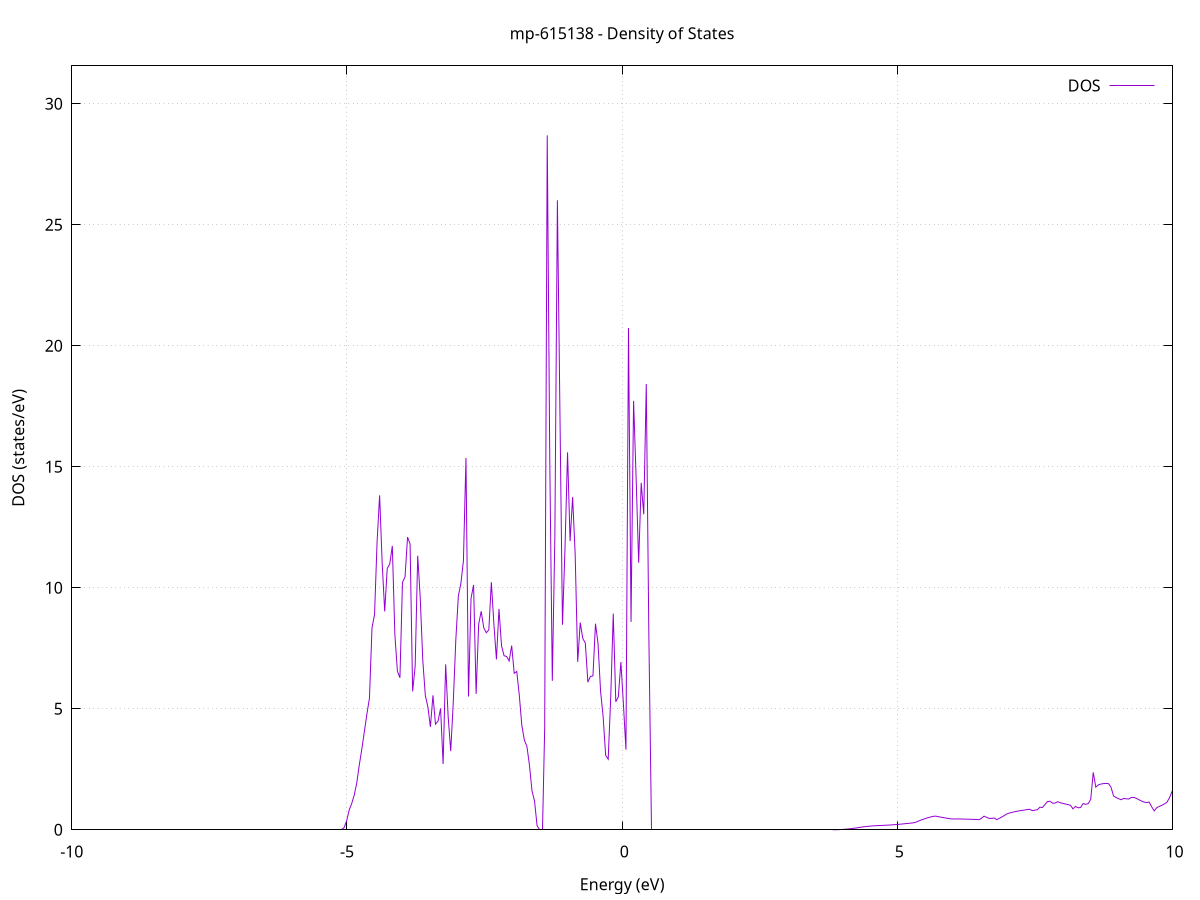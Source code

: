 set title 'mp-615138 - Density of States'
set xlabel 'Energy (eV)'
set ylabel 'DOS (states/eV)'
set grid
set xrange [-10:10]
set yrange [0:31.562]
set xzeroaxis lt -1
set terminal png size 800,600
set output 'mp-615138_dos_gnuplot.png'
plot '-' using 1:2 with lines title 'DOS'
-51.797800 0.000000
-51.751700 0.000000
-51.705500 0.000000
-51.659400 0.000000
-51.613200 0.000000
-51.567100 0.000000
-51.520900 0.000000
-51.474800 0.000000
-51.428600 0.000000
-51.382500 0.000000
-51.336300 0.000000
-51.290200 0.000000
-51.244100 0.000000
-51.197900 0.000000
-51.151800 0.000000
-51.105600 0.000000
-51.059500 0.000000
-51.013300 0.000000
-50.967200 0.000000
-50.921000 0.000000
-50.874900 0.000000
-50.828700 0.000000
-50.782600 0.000000
-50.736500 0.000000
-50.690300 0.000000
-50.644200 0.000000
-50.598000 0.000000
-50.551900 0.000000
-50.505700 0.000000
-50.459600 0.000000
-50.413400 0.000000
-50.367300 0.000000
-50.321200 0.000000
-50.275000 0.000000
-50.228900 0.000000
-50.182700 0.000000
-50.136600 0.000000
-50.090400 0.000000
-50.044300 0.000000
-49.998100 0.000000
-49.952000 0.000000
-49.905800 0.000000
-49.859700 0.000000
-49.813600 0.000000
-49.767400 0.000000
-49.721300 0.000000
-49.675100 0.000000
-49.629000 0.000000
-49.582800 0.000000
-49.536700 0.000000
-49.490500 0.000000
-49.444400 0.000000
-49.398200 0.000000
-49.352100 0.000000
-49.306000 0.000000
-49.259800 0.000000
-49.213700 0.000000
-49.167500 0.000000
-49.121400 0.000000
-49.075200 0.000000
-49.029100 0.000000
-48.982900 0.000000
-48.936800 0.000000
-48.890700 0.000000
-48.844500 0.000000
-48.798400 0.000000
-48.752200 0.000000
-48.706100 0.000000
-48.659900 0.000000
-48.613800 0.000000
-48.567600 0.000000
-48.521500 0.000000
-48.475300 0.000000
-48.429200 0.000000
-48.383100 0.000000
-48.336900 0.000000
-48.290800 0.000000
-48.244600 0.000000
-48.198500 0.000000
-48.152300 0.000000
-48.106200 0.000000
-48.060000 0.000000
-48.013900 0.000000
-47.967800 0.000000
-47.921600 0.000000
-47.875500 0.000000
-47.829300 0.000000
-47.783200 0.000000
-47.737000 0.000000
-47.690900 0.000000
-47.644700 0.000000
-47.598600 0.000000
-47.552400 0.000000
-47.506300 0.000000
-47.460200 0.000000
-47.414000 0.000000
-47.367900 0.000000
-47.321700 0.000000
-47.275600 0.000000
-47.229400 0.000000
-47.183300 0.000000
-47.137100 0.000000
-47.091000 0.000000
-47.044800 0.000000
-46.998700 0.000000
-46.952600 0.000000
-46.906400 0.000000
-46.860300 0.000000
-46.814100 0.000000
-46.768000 0.000000
-46.721800 0.000000
-46.675700 0.000000
-46.629500 0.000000
-46.583400 0.000000
-46.537300 0.000000
-46.491100 0.000000
-46.445000 0.000000
-46.398800 0.000000
-46.352700 0.000000
-46.306500 0.000000
-46.260400 0.000000
-46.214200 0.000000
-46.168100 0.000000
-46.121900 0.000000
-46.075800 0.000000
-46.029700 0.000000
-45.983500 0.000000
-45.937400 0.000000
-45.891200 0.000000
-45.845100 0.000000
-45.798900 0.000000
-45.752800 0.000000
-45.706600 0.000000
-45.660500 0.000000
-45.614300 0.000000
-45.568200 0.000000
-45.522100 0.000000
-45.475900 0.000000
-45.429800 0.000000
-45.383600 0.000000
-45.337500 0.000000
-45.291300 0.000000
-45.245200 0.000000
-45.199000 0.000000
-45.152900 0.000000
-45.106800 0.000000
-45.060600 0.000000
-45.014500 0.000000
-44.968300 0.000000
-44.922200 0.000000
-44.876000 0.000000
-44.829900 0.000000
-44.783700 0.000000
-44.737600 0.000000
-44.691400 0.000000
-44.645300 0.000000
-44.599200 0.000000
-44.553000 0.000000
-44.506900 0.000000
-44.460700 0.000000
-44.414600 0.000000
-44.368400 0.000000
-44.322300 0.000000
-44.276100 0.000000
-44.230000 0.000000
-44.183800 0.000000
-44.137700 0.000000
-44.091600 0.000000
-44.045400 0.000000
-43.999300 0.000000
-43.953100 0.000000
-43.907000 0.000000
-43.860800 0.000000
-43.814700 0.000000
-43.768500 0.000000
-43.722400 0.000000
-43.676300 0.000000
-43.630100 0.000000
-43.584000 0.000000
-43.537800 0.000000
-43.491700 0.000000
-43.445500 0.000000
-43.399400 0.000000
-43.353200 0.000000
-43.307100 0.000000
-43.260900 0.000000
-43.214800 0.000000
-43.168700 0.000000
-43.122500 0.000000
-43.076400 0.000000
-43.030200 0.000000
-42.984100 0.000000
-42.937900 0.000000
-42.891800 0.000000
-42.845600 0.000000
-42.799500 0.000000
-42.753400 0.000000
-42.707200 0.000000
-42.661100 0.000000
-42.614900 0.000000
-42.568800 0.000000
-42.522600 0.000000
-42.476500 0.000000
-42.430300 0.000000
-42.384200 0.000000
-42.338000 0.000000
-42.291900 0.000000
-42.245800 0.000000
-42.199600 0.000000
-42.153500 0.000000
-42.107300 0.000000
-42.061200 0.000000
-42.015000 0.000000
-41.968900 0.000000
-41.922700 0.000000
-41.876600 0.000000
-41.830400 0.000000
-41.784300 0.000000
-41.738200 0.000000
-41.692000 0.000000
-41.645900 0.000000
-41.599700 0.000000
-41.553600 0.000000
-41.507400 0.000000
-41.461300 0.000000
-41.415100 0.000000
-41.369000 0.000000
-41.322900 0.000000
-41.276700 0.000000
-41.230600 0.000000
-41.184400 0.000000
-41.138300 0.000000
-41.092100 0.000000
-41.046000 0.000000
-40.999800 0.000000
-40.953700 0.000000
-40.907500 0.000000
-40.861400 0.000000
-40.815300 0.000000
-40.769100 0.000000
-40.723000 0.000000
-40.676800 0.000000
-40.630700 0.000000
-40.584500 0.000000
-40.538400 0.000000
-40.492200 0.000000
-40.446100 0.000000
-40.399900 0.000000
-40.353800 0.000000
-40.307700 0.000000
-40.261500 0.000000
-40.215400 0.000000
-40.169200 0.000000
-40.123100 0.000000
-40.076900 0.000000
-40.030800 0.000000
-39.984600 0.000000
-39.938500 0.000000
-39.892400 0.000000
-39.846200 0.000000
-39.800100 0.000000
-39.753900 0.000000
-39.707800 0.000000
-39.661600 0.000000
-39.615500 0.000000
-39.569300 0.000000
-39.523200 0.000000
-39.477000 0.000000
-39.430900 0.000000
-39.384800 0.000000
-39.338600 0.000000
-39.292500 0.000000
-39.246300 0.000000
-39.200200 0.000000
-39.154000 0.000000
-39.107900 0.000000
-39.061700 0.000000
-39.015600 0.000000
-38.969400 0.000000
-38.923300 0.000000
-38.877200 0.000000
-38.831000 0.000000
-38.784900 0.000000
-38.738700 0.000000
-38.692600 0.000000
-38.646400 0.000000
-38.600300 0.000000
-38.554100 0.000000
-38.508000 0.000000
-38.461900 0.000000
-38.415700 0.000000
-38.369600 0.000000
-38.323400 0.000000
-38.277300 0.000000
-38.231100 0.000000
-38.185000 0.000000
-38.138800 0.000000
-38.092700 0.000000
-38.046500 0.000000
-38.000400 0.000000
-37.954300 0.000000
-37.908100 0.000000
-37.862000 0.000000
-37.815800 0.000000
-37.769700 0.000000
-37.723500 0.000000
-37.677400 0.000000
-37.631200 0.000000
-37.585100 0.000000
-37.539000 0.000000
-37.492800 0.000000
-37.446700 0.000000
-37.400500 0.000000
-37.354400 0.000000
-37.308200 0.000000
-37.262100 0.000000
-37.215900 0.000000
-37.169800 0.000000
-37.123600 0.000000
-37.077500 0.000000
-37.031400 0.000000
-36.985200 0.000000
-36.939100 0.000000
-36.892900 0.000000
-36.846800 0.000000
-36.800600 0.000000
-36.754500 0.000000
-36.708300 0.000000
-36.662200 0.000000
-36.616000 0.000000
-36.569900 0.000000
-36.523800 0.000000
-36.477600 0.000000
-36.431500 0.000000
-36.385300 0.000000
-36.339200 0.000000
-36.293000 0.000000
-36.246900 0.000000
-36.200700 0.000000
-36.154600 0.000000
-36.108500 0.000000
-36.062300 0.000000
-36.016200 0.000000
-35.970000 0.000000
-35.923900 0.000000
-35.877700 0.000000
-35.831600 0.000000
-35.785400 0.000000
-35.739300 0.000000
-35.693100 0.000000
-35.647000 0.000000
-35.600900 0.000000
-35.554700 0.000000
-35.508600 0.000000
-35.462400 0.000000
-35.416300 0.000000
-35.370100 0.000000
-35.324000 0.000000
-35.277800 0.000000
-35.231700 0.000000
-35.185500 0.000000
-35.139400 0.000000
-35.093300 0.000000
-35.047100 0.000000
-35.001000 0.000000
-34.954800 0.000000
-34.908700 0.000000
-34.862500 0.000000
-34.816400 0.000000
-34.770200 0.000000
-34.724100 0.000000
-34.678000 0.000000
-34.631800 0.000000
-34.585700 0.000000
-34.539500 0.000000
-34.493400 0.000000
-34.447200 0.000000
-34.401100 0.000000
-34.354900 0.000000
-34.308800 0.000000
-34.262600 0.000000
-34.216500 0.000000
-34.170400 0.000000
-34.124200 0.000000
-34.078100 0.000000
-34.031900 0.000000
-33.985800 0.000000
-33.939600 0.000000
-33.893500 0.000000
-33.847300 0.000000
-33.801200 0.000000
-33.755000 0.000000
-33.708900 0.000000
-33.662800 0.000000
-33.616600 0.000000
-33.570500 0.000000
-33.524300 0.000000
-33.478200 0.000000
-33.432000 0.000000
-33.385900 0.000000
-33.339700 0.000000
-33.293600 0.000000
-33.247500 0.000000
-33.201300 0.000000
-33.155200 0.000000
-33.109000 0.000000
-33.062900 0.000000
-33.016700 0.000000
-32.970600 0.000000
-32.924400 0.000000
-32.878300 0.000000
-32.832100 0.000000
-32.786000 0.000000
-32.739900 0.000000
-32.693700 0.000000
-32.647600 0.000000
-32.601400 0.000000
-32.555300 0.000000
-32.509100 0.000000
-32.463000 0.000000
-32.416800 0.000000
-32.370700 0.000000
-32.324600 0.000000
-32.278400 0.000000
-32.232300 0.000000
-32.186100 0.000000
-32.140000 0.000000
-32.093800 0.000000
-32.047700 0.000000
-32.001500 0.000000
-31.955400 0.000000
-31.909200 0.000000
-31.863100 0.000000
-31.817000 0.000000
-31.770800 0.000000
-31.724700 0.000000
-31.678500 0.000000
-31.632400 0.000000
-31.586200 0.000000
-31.540100 0.000000
-31.493900 0.000000
-31.447800 0.000000
-31.401600 0.000000
-31.355500 0.000000
-31.309400 0.000000
-31.263200 0.000000
-31.217100 0.000000
-31.170900 0.000000
-31.124800 0.000000
-31.078600 0.000000
-31.032500 0.000000
-30.986300 0.000000
-30.940200 0.000000
-30.894100 0.000000
-30.847900 0.000000
-30.801800 0.000000
-30.755600 0.000000
-30.709500 0.000000
-30.663300 0.000000
-30.617200 0.000000
-30.571000 0.000000
-30.524900 0.000000
-30.478700 0.000000
-30.432600 0.000000
-30.386500 0.000000
-30.340300 0.000000
-30.294200 0.000000
-30.248000 0.000000
-30.201900 0.000000
-30.155700 0.000000
-30.109600 0.000000
-30.063400 0.000000
-30.017300 0.000000
-29.971100 0.000000
-29.925000 0.000000
-29.878900 0.000000
-29.832700 0.000000
-29.786600 0.000000
-29.740400 0.000000
-29.694300 0.000000
-29.648100 0.000000
-29.602000 0.000000
-29.555800 0.000000
-29.509700 0.000000
-29.463600 0.000000
-29.417400 0.000000
-29.371300 0.000000
-29.325100 0.000000
-29.279000 0.000000
-29.232800 0.000000
-29.186700 0.000000
-29.140500 0.000000
-29.094400 0.000000
-29.048200 0.000000
-29.002100 0.000000
-28.956000 0.000000
-28.909800 0.000000
-28.863700 0.000000
-28.817500 0.000000
-28.771400 0.000000
-28.725200 0.000000
-28.679100 0.000000
-28.632900 0.000000
-28.586800 0.000000
-28.540700 0.000000
-28.494500 0.000000
-28.448400 0.000000
-28.402200 0.000000
-28.356100 0.000000
-28.309900 0.000000
-28.263800 0.000000
-28.217600 0.000000
-28.171500 0.000000
-28.125300 0.000000
-28.079200 0.000000
-28.033100 0.000000
-27.986900 0.000000
-27.940800 0.000000
-27.894600 0.000000
-27.848500 0.000000
-27.802300 0.000000
-27.756200 0.000000
-27.710000 0.000000
-27.663900 0.000000
-27.617700 0.000000
-27.571600 0.000000
-27.525500 0.000000
-27.479300 0.000000
-27.433200 0.000000
-27.387000 0.000000
-27.340900 0.000000
-27.294700 0.000000
-27.248600 0.000000
-27.202400 0.000000
-27.156300 0.000000
-27.110200 0.000000
-27.064000 0.000000
-27.017900 0.000000
-26.971700 0.000000
-26.925600 0.000000
-26.879400 0.000000
-26.833300 0.000000
-26.787100 0.000000
-26.741000 0.000000
-26.694800 0.000000
-26.648700 0.000000
-26.602600 0.000000
-26.556400 0.000000
-26.510300 0.000000
-26.464100 0.000000
-26.418000 0.000000
-26.371800 0.000000
-26.325700 0.000000
-26.279500 0.000000
-26.233400 0.000000
-26.187200 0.000000
-26.141100 0.000000
-26.095000 0.000000
-26.048800 0.000000
-26.002700 0.000000
-25.956500 0.000000
-25.910400 0.000000
-25.864200 0.000000
-25.818100 0.000000
-25.771900 0.000000
-25.725800 0.000000
-25.679700 0.000000
-25.633500 0.000000
-25.587400 0.000000
-25.541200 0.000000
-25.495100 0.000000
-25.448900 0.000000
-25.402800 0.000000
-25.356600 0.000000
-25.310500 0.000000
-25.264300 0.000000
-25.218200 0.000000
-25.172100 0.000000
-25.125900 0.000000
-25.079800 0.000000
-25.033600 0.000000
-24.987500 0.000000
-24.941300 0.000000
-24.895200 0.000000
-24.849000 0.000000
-24.802900 0.000000
-24.756700 0.000000
-24.710600 0.000000
-24.664500 0.000000
-24.618300 0.000000
-24.572200 0.000000
-24.526000 0.000000
-24.479900 0.000000
-24.433700 0.000000
-24.387600 0.000000
-24.341400 0.000000
-24.295300 0.000000
-24.249200 0.000000
-24.203000 0.000000
-24.156900 0.000000
-24.110700 0.000000
-24.064600 0.000000
-24.018400 0.000000
-23.972300 0.000000
-23.926100 0.000000
-23.880000 0.000000
-23.833800 0.000000
-23.787700 0.000000
-23.741600 0.000000
-23.695400 0.000000
-23.649300 0.000000
-23.603100 0.000000
-23.557000 0.000000
-23.510800 0.000000
-23.464700 0.000000
-23.418500 0.000000
-23.372400 0.000000
-23.326300 0.000000
-23.280100 0.000000
-23.234000 0.000000
-23.187800 0.000000
-23.141700 0.000000
-23.095500 0.000000
-23.049400 0.000000
-23.003200 0.000000
-22.957100 0.000000
-22.910900 0.000000
-22.864800 0.000000
-22.818700 0.000000
-22.772500 0.000000
-22.726400 0.000000
-22.680200 0.000000
-22.634100 0.000000
-22.587900 0.000000
-22.541800 0.000000
-22.495600 0.000000
-22.449500 0.000000
-22.403300 0.000000
-22.357200 0.000000
-22.311100 0.000000
-22.264900 0.000000
-22.218800 0.000000
-22.172600 0.000000
-22.126500 0.000000
-22.080300 0.000000
-22.034200 0.000000
-21.988000 0.000000
-21.941900 0.000000
-21.895800 0.000000
-21.849600 0.000000
-21.803500 0.000000
-21.757300 0.000000
-21.711200 0.000000
-21.665000 0.000000
-21.618900 0.005700
-21.572700 0.868200
-21.526600 1.584400
-21.480400 2.115600
-21.434300 4.001800
-21.388200 3.931000
-21.342000 3.529300
-21.295900 3.647900
-21.249700 5.999300
-21.203600 7.331900
-21.157400 10.709500
-21.111300 12.158900
-21.065100 14.195600
-21.019000 11.023700
-20.972800 0.000000
-20.926700 15.356800
-20.880600 16.842100
-20.834400 13.473000
-20.788300 9.654800
-20.742100 7.506300
-20.696000 4.467800
-20.649800 5.611100
-20.603700 3.217400
-20.557500 2.147100
-20.511400 0.454100
-20.465300 0.000000
-20.419100 0.000000
-20.373000 0.000000
-20.326800 0.000000
-20.280700 0.000000
-20.234500 0.000000
-20.188400 0.000000
-20.142200 0.000000
-20.096100 0.000000
-20.049900 0.000000
-20.003800 0.000000
-19.957700 0.000000
-19.911500 0.000000
-19.865400 0.000000
-19.819200 0.000000
-19.773100 0.000000
-19.726900 0.000000
-19.680800 0.000000
-19.634600 0.000000
-19.588500 0.000000
-19.542300 0.000000
-19.496200 0.000000
-19.450100 0.000000
-19.403900 0.000000
-19.357800 0.000000
-19.311600 0.000000
-19.265500 0.000000
-19.219300 0.000000
-19.173200 0.000000
-19.127000 0.000000
-19.080900 0.000000
-19.034800 0.000000
-18.988600 0.000000
-18.942500 0.000000
-18.896300 0.000000
-18.850200 0.000000
-18.804000 0.000000
-18.757900 0.000000
-18.711700 0.000000
-18.665600 0.000000
-18.619400 0.000000
-18.573300 0.000000
-18.527200 0.000000
-18.481000 0.000000
-18.434900 0.000000
-18.388700 0.000000
-18.342600 0.000000
-18.296400 0.000000
-18.250300 0.000000
-18.204100 0.000000
-18.158000 0.000000
-18.111900 0.000000
-18.065700 0.000000
-18.019600 0.000000
-17.973400 0.000000
-17.927300 0.000000
-17.881100 0.000000
-17.835000 0.000000
-17.788800 0.000000
-17.742700 0.000000
-17.696500 0.000000
-17.650400 0.000000
-17.604300 0.000000
-17.558100 0.000000
-17.512000 0.000000
-17.465800 0.000000
-17.419700 0.000000
-17.373500 0.000000
-17.327400 0.000000
-17.281200 0.000000
-17.235100 0.000000
-17.188900 0.000000
-17.142800 0.000000
-17.096700 0.000000
-17.050500 0.000000
-17.004400 0.000000
-16.958200 0.000000
-16.912100 0.000000
-16.865900 0.000000
-16.819800 0.000000
-16.773600 0.000000
-16.727500 0.000000
-16.681400 0.000000
-16.635200 0.000000
-16.589100 0.000000
-16.542900 0.000000
-16.496800 0.000000
-16.450600 0.000000
-16.404500 0.000000
-16.358300 0.000000
-16.312200 0.000000
-16.266000 0.000000
-16.219900 0.000000
-16.173800 0.000000
-16.127600 0.000000
-16.081500 0.000000
-16.035300 0.000000
-15.989200 0.000000
-15.943000 0.000000
-15.896900 0.000000
-15.850700 0.000000
-15.804600 0.000000
-15.758400 0.000000
-15.712300 0.000000
-15.666200 0.000000
-15.620000 0.000000
-15.573900 0.000000
-15.527700 0.000000
-15.481600 0.000000
-15.435400 0.000000
-15.389300 0.000000
-15.343100 0.000000
-15.297000 0.000000
-15.250900 0.000000
-15.204700 0.000000
-15.158600 0.000000
-15.112400 0.000000
-15.066300 0.000000
-15.020100 0.000000
-14.974000 0.000000
-14.927800 0.000000
-14.881700 0.000000
-14.835500 0.000000
-14.789400 0.000000
-14.743300 0.000000
-14.697100 0.000000
-14.651000 0.000000
-14.604800 0.000000
-14.558700 0.000000
-14.512500 0.000000
-14.466400 0.000000
-14.420200 0.000000
-14.374100 0.000000
-14.328000 0.000000
-14.281800 0.000000
-14.235700 0.000000
-14.189500 0.000000
-14.143400 0.000000
-14.097200 0.000000
-14.051100 0.000000
-14.004900 0.000000
-13.958800 0.000000
-13.912600 0.000000
-13.866500 0.000000
-13.820400 0.000000
-13.774200 0.000000
-13.728100 0.000000
-13.681900 0.000000
-13.635800 0.000000
-13.589600 0.000000
-13.543500 0.000000
-13.497300 0.000000
-13.451200 0.000000
-13.405000 0.000000
-13.358900 0.000000
-13.312800 0.000000
-13.266600 0.000000
-13.220500 0.000000
-13.174300 0.000000
-13.128200 0.000000
-13.082000 0.000000
-13.035900 0.000000
-12.989700 0.000000
-12.943600 0.000000
-12.897500 0.000000
-12.851300 0.000000
-12.805200 0.000000
-12.759000 0.000000
-12.712900 0.000000
-12.666700 0.000000
-12.620600 0.000000
-12.574400 0.000000
-12.528300 0.000000
-12.482100 0.000000
-12.436000 0.000000
-12.389900 0.000000
-12.343700 0.000000
-12.297600 0.000000
-12.251400 0.000000
-12.205300 0.000000
-12.159100 0.000000
-12.113000 0.000000
-12.066800 0.000000
-12.020700 0.000000
-11.974500 0.000000
-11.928400 0.000000
-11.882300 0.000000
-11.836100 0.000000
-11.790000 0.000000
-11.743800 0.000000
-11.697700 0.000000
-11.651500 0.000000
-11.605400 0.000000
-11.559200 0.000000
-11.513100 0.000000
-11.467000 0.000000
-11.420800 0.000000
-11.374700 0.000000
-11.328500 0.000000
-11.282400 0.000000
-11.236200 0.000000
-11.190100 0.000000
-11.143900 0.000000
-11.097800 0.000000
-11.051600 0.000000
-11.005500 0.000000
-10.959400 0.000000
-10.913200 0.000000
-10.867100 0.000000
-10.820900 0.000000
-10.774800 0.000000
-10.728600 0.000000
-10.682500 0.000000
-10.636300 0.000000
-10.590200 0.000000
-10.544000 0.000000
-10.497900 0.000000
-10.451800 0.000000
-10.405600 0.000000
-10.359500 0.000000
-10.313300 0.000000
-10.267200 0.000000
-10.221000 0.000000
-10.174900 0.000000
-10.128700 0.000000
-10.082600 0.000000
-10.036500 0.000000
-9.990300 0.000000
-9.944200 0.000000
-9.898000 0.000000
-9.851900 0.000000
-9.805700 0.000000
-9.759600 0.000000
-9.713400 0.000000
-9.667300 0.000000
-9.621100 0.000000
-9.575000 0.000000
-9.528900 0.000000
-9.482700 0.000000
-9.436600 0.000000
-9.390400 0.000000
-9.344300 0.000000
-9.298100 0.000000
-9.252000 0.000000
-9.205800 0.000000
-9.159700 0.000000
-9.113600 0.000000
-9.067400 0.000000
-9.021300 0.000000
-8.975100 0.000000
-8.929000 0.000000
-8.882800 0.000000
-8.836700 0.000000
-8.790500 0.000000
-8.744400 0.000000
-8.698200 0.000000
-8.652100 0.000000
-8.606000 0.000000
-8.559800 0.000000
-8.513700 0.000000
-8.467500 0.000000
-8.421400 0.000000
-8.375200 0.000000
-8.329100 0.000000
-8.282900 0.000000
-8.236800 0.000000
-8.190600 0.000000
-8.144500 0.000000
-8.098400 0.000000
-8.052200 0.000000
-8.006100 0.000000
-7.959900 0.000000
-7.913800 0.000000
-7.867600 0.000000
-7.821500 0.000000
-7.775300 0.000000
-7.729200 0.000000
-7.683100 0.000000
-7.636900 0.000000
-7.590800 0.000000
-7.544600 0.000000
-7.498500 0.000000
-7.452300 0.000000
-7.406200 0.000000
-7.360000 0.000000
-7.313900 0.000000
-7.267700 0.000000
-7.221600 0.000000
-7.175500 0.000000
-7.129300 0.000000
-7.083200 0.000000
-7.037000 0.000000
-6.990900 0.000000
-6.944700 0.000000
-6.898600 0.000000
-6.852400 0.000000
-6.806300 0.000000
-6.760100 0.000000
-6.714000 0.000000
-6.667900 0.000000
-6.621700 0.000000
-6.575600 0.000000
-6.529400 0.000000
-6.483300 0.000000
-6.437100 0.000000
-6.391000 0.000000
-6.344800 0.000000
-6.298700 0.000000
-6.252600 0.000000
-6.206400 0.000000
-6.160300 0.000000
-6.114100 0.000000
-6.068000 0.000000
-6.021800 0.000000
-5.975700 0.000000
-5.929500 0.000000
-5.883400 0.000000
-5.837200 0.000000
-5.791100 0.000000
-5.745000 0.000000
-5.698800 0.000000
-5.652700 0.000000
-5.606500 0.000000
-5.560400 0.000000
-5.514200 0.000000
-5.468100 0.000000
-5.421900 0.000000
-5.375800 0.000000
-5.329600 0.000000
-5.283500 0.000000
-5.237400 0.000000
-5.191200 0.000000
-5.145100 0.000000
-5.098900 0.000000
-5.052800 0.085500
-5.006600 0.365300
-4.960500 0.809800
-4.914300 1.082500
-4.868200 1.433400
-4.822100 1.936200
-4.775900 2.680800
-4.729800 3.340700
-4.683600 4.061900
-4.637500 4.789200
-4.591300 5.441300
-4.545200 8.344100
-4.499000 8.892400
-4.452900 11.892900
-4.406700 13.820500
-4.360600 11.031000
-4.314500 9.021800
-4.268300 10.796200
-4.222200 10.987000
-4.176000 11.729700
-4.129900 8.071800
-4.083700 6.554000
-4.037600 6.280400
-3.991400 10.225600
-3.945300 10.443800
-3.899200 12.092600
-3.853000 11.803300
-3.806900 5.718200
-3.760700 6.764300
-3.714600 11.321200
-3.668400 9.575900
-3.622300 6.992800
-3.576100 5.549700
-3.530000 5.075100
-3.483800 4.250800
-3.437700 5.554800
-3.391600 4.362200
-3.345400 4.488800
-3.299300 5.013800
-3.253100 2.714600
-3.207000 6.835300
-3.160800 4.659400
-3.114700 3.251700
-3.068500 5.270200
-3.022400 7.838100
-2.976200 9.660100
-2.930100 10.180000
-2.884000 11.114900
-2.837800 15.364000
-2.791700 5.504800
-2.745500 9.565000
-2.699400 10.115600
-2.653200 5.616000
-2.607100 8.496700
-2.560900 9.028300
-2.514800 8.344800
-2.468700 8.141500
-2.422500 8.258800
-2.376400 10.228600
-2.330200 8.486300
-2.284100 7.041400
-2.237900 9.122300
-2.191800 7.602800
-2.145600 7.190500
-2.099500 7.161200
-2.053300 6.973700
-2.007200 7.608700
-1.961100 6.465500
-1.914900 6.541100
-1.868800 5.555700
-1.822600 4.308000
-1.776500 3.704900
-1.730300 3.442100
-1.684200 2.672500
-1.638000 1.606300
-1.591900 1.188000
-1.545700 0.171900
-1.499600 0.000000
-1.453500 0.000000
-1.407300 4.209800
-1.361200 28.693100
-1.315000 15.286300
-1.268900 6.153700
-1.222700 12.091400
-1.176600 26.009600
-1.130400 17.250200
-1.084300 8.472300
-1.038200 11.639800
-0.992000 15.592500
-0.945900 11.926200
-0.899700 13.745900
-0.853600 11.388300
-0.807400 6.937400
-0.761300 8.559500
-0.715100 7.904900
-0.669000 7.712800
-0.622800 6.101500
-0.576700 6.333400
-0.530600 6.360800
-0.484400 8.513500
-0.438300 7.700500
-0.392100 5.723200
-0.346000 4.690300
-0.299800 3.075300
-0.253700 2.916100
-0.207500 5.467200
-0.161400 8.933400
-0.115300 5.287300
-0.069100 5.494700
-0.023000 6.929200
0.023200 5.186100
0.069300 3.309400
0.115500 20.728900
0.161600 8.590400
0.207800 17.720300
0.253900 14.550700
0.300100 11.034900
0.346200 14.330900
0.392300 13.034100
0.438500 18.418300
0.484600 8.144800
0.530800 0.000000
0.576900 0.000000
0.623100 0.000000
0.669200 0.000000
0.715400 0.000000
0.761500 0.000000
0.807700 0.000000
0.853800 0.000000
0.899900 0.000000
0.946100 0.000000
0.992200 0.000000
1.038400 0.000000
1.084500 0.000000
1.130700 0.000000
1.176800 0.000000
1.223000 0.000000
1.269100 0.000000
1.315200 0.000000
1.361400 0.000000
1.407500 0.000000
1.453700 0.000000
1.499800 0.000000
1.546000 0.000000
1.592100 0.000000
1.638300 0.000000
1.684400 0.000000
1.730600 0.000000
1.776700 0.000000
1.822800 0.000000
1.869000 0.000000
1.915100 0.000000
1.961300 0.000000
2.007400 0.000000
2.053600 0.000000
2.099700 0.000000
2.145900 0.000000
2.192000 0.000000
2.238200 0.000000
2.284300 0.000000
2.330400 0.000000
2.376600 0.000000
2.422700 0.000000
2.468900 0.000000
2.515000 0.000000
2.561200 0.000000
2.607300 0.000000
2.653500 0.000000
2.699600 0.000000
2.745700 0.000000
2.791900 0.000000
2.838000 0.000000
2.884200 0.000000
2.930300 0.000000
2.976500 0.000000
3.022600 0.000000
3.068800 0.000000
3.114900 0.000000
3.161100 0.000000
3.207200 0.000000
3.253300 0.000000
3.299500 0.000000
3.345600 0.000000
3.391800 0.000000
3.437900 0.000000
3.484100 0.000000
3.530200 0.000000
3.576400 0.000000
3.622500 0.000000
3.668700 0.000000
3.714800 0.000000
3.760900 0.000000
3.807100 0.000000
3.853200 0.000700
3.899400 0.003100
3.945500 0.007100
3.991700 0.012800
4.037800 0.020100
4.084000 0.029100
4.130100 0.039700
4.176200 0.052000
4.222400 0.065900
4.268500 0.081900
4.314700 0.098300
4.360800 0.113300
4.407000 0.126800
4.453100 0.138900
4.499300 0.149400
4.545400 0.158600
4.591600 0.166200
4.637700 0.172400
4.683800 0.176800
4.730000 0.180700
4.776100 0.185500
4.822300 0.191100
4.868400 0.197500
4.914600 0.204800
4.960700 0.212900
5.006900 0.221800
5.053000 0.231500
5.099100 0.241700
5.145300 0.252100
5.191400 0.262800
5.237600 0.273600
5.283700 0.284700
5.329900 0.306100
5.376000 0.351700
5.422200 0.394100
5.468300 0.433100
5.514500 0.468800
5.560600 0.501200
5.606700 0.530300
5.652900 0.556000
5.699000 0.563600
5.745200 0.541900
5.791300 0.521300
5.837500 0.501800
5.883600 0.483300
5.929800 0.466000
5.975900 0.449700
6.022100 0.447000
6.068200 0.446700
6.114300 0.445800
6.160500 0.444400
6.206600 0.442400
6.252800 0.439800
6.298900 0.436700
6.345100 0.433000
6.391200 0.428700
6.437400 0.423900
6.483500 0.418500
6.529600 0.475300
6.575800 0.563200
6.621900 0.515500
6.668100 0.469700
6.714200 0.470300
6.760400 0.488700
6.806500 0.419100
6.852700 0.471300
6.898800 0.527600
6.945000 0.587900
6.991100 0.657900
7.037200 0.690300
7.083400 0.719000
7.129500 0.744000
7.175700 0.765400
7.221800 0.784900
7.268000 0.801600
7.314100 0.818300
7.360300 0.833600
7.406400 0.847400
7.452600 0.790400
7.498700 0.811000
7.544800 0.829700
7.591000 0.935600
7.637100 0.919800
7.683300 1.046300
7.729400 1.168000
7.775600 1.178300
7.821700 1.096300
7.867900 1.103900
7.914000 1.161200
7.960100 1.115500
8.006300 1.091400
8.052400 1.066600
8.098600 1.041000
8.144700 1.014600
8.190900 0.865900
8.237000 0.962600
8.283200 0.909400
8.329300 0.917300
8.375500 1.083800
8.421600 1.050300
8.467700 1.081300
8.513900 1.252100
8.560000 2.372000
8.606200 1.761700
8.652300 1.855500
8.698500 1.889000
8.744600 1.906900
8.790800 1.913000
8.836900 1.907200
8.883100 1.755500
8.929200 1.398200
8.975300 1.329600
9.021500 1.282600
9.067600 1.241400
9.113800 1.294600
9.159900 1.279600
9.206100 1.270200
9.252200 1.337400
9.298400 1.336000
9.344500 1.298200
9.390600 1.240600
9.436800 1.188200
9.482900 1.142800
9.529100 1.124500
9.575200 1.146300
9.621400 0.953000
9.667500 0.779900
9.713700 0.910300
9.759800 0.967100
9.806000 1.010200
9.852100 1.067700
9.898200 1.135900
9.944400 1.317300
9.990500 1.569000
10.036700 1.847200
10.082800 2.028500
10.129000 2.345600
10.175100 2.617600
10.221300 2.949600
10.267400 3.317100
10.313500 3.541800
10.359700 3.673200
10.405800 3.318300
10.452000 3.187600
10.498100 3.079300
10.544300 3.181700
10.590400 3.037200
10.636600 2.790100
10.682700 2.652900
10.728900 2.545700
10.775000 2.361700
10.821100 2.216500
10.867300 2.001300
10.913400 1.791000
10.959600 1.596700
11.005700 1.567300
11.051900 1.350400
11.098000 1.223400
11.144200 1.958300
11.190300 4.198100
11.236500 2.573400
11.282600 1.714500
11.328700 1.056000
11.374900 0.586600
11.421000 0.458200
11.467200 0.367200
11.513300 0.311800
11.559500 0.291300
11.605600 0.314400
11.651800 0.349300
11.697900 0.397700
11.744000 0.433700
11.790200 0.475600
11.836300 0.522800
11.882500 0.563400
11.928600 0.634300
11.974800 0.709700
12.020900 0.789300
12.067100 0.873600
12.113200 0.964300
12.159400 1.074500
12.205500 1.197900
12.251600 1.246300
12.297800 1.239200
12.343900 1.151800
12.390100 1.186100
12.436200 1.623500
12.482400 2.060600
12.528500 2.251200
12.574700 2.406400
12.620800 2.544700
12.667000 3.599900
12.713100 2.876300
12.759200 2.249000
12.805400 1.986700
12.851500 1.955700
12.897700 1.894900
12.943800 1.841000
12.990000 1.794000
13.036100 1.781300
13.082300 1.719800
13.128400 1.590100
13.174500 1.606300
13.220700 1.721800
13.266800 1.855100
13.313000 2.136900
13.359100 2.201000
13.405300 2.488200
13.451400 2.769700
13.497600 3.059500
13.543700 3.133100
13.589900 4.103100
13.636000 3.845600
13.682100 3.993600
13.728300 3.799600
13.774400 3.647800
13.820600 3.683800
13.866700 3.753700
13.912900 3.668200
13.959000 3.937500
14.005200 4.027200
14.051300 4.609800
14.097400 4.665400
14.143600 4.540300
14.189700 3.982600
14.235900 4.234600
14.282000 5.162000
14.328200 6.151400
14.374300 5.221300
14.420500 3.740200
14.466600 2.767200
14.512800 3.067700
14.558900 2.583900
14.605000 2.657600
14.651200 2.361600
14.697300 2.637500
14.743500 2.013400
14.789600 1.945800
14.835800 2.084700
14.881900 2.162200
14.928100 1.843900
14.974200 1.948100
15.020400 2.189900
15.066500 2.648100
15.112600 2.580100
15.158800 3.163700
15.204900 2.694900
15.251100 1.640900
15.297200 1.623300
15.343400 1.653700
15.389500 1.557500
15.435700 1.471200
15.481800 1.394200
15.527900 1.276800
15.574100 1.169200
15.620200 1.191400
15.666400 1.214900
15.712500 2.176700
15.758700 2.587200
15.804800 4.427400
15.851000 1.748000
15.897100 1.906600
15.943300 2.214200
15.989400 2.395300
16.035500 2.498000
16.081700 2.373400
16.127800 1.231600
16.174000 0.976600
16.220100 1.082200
16.266300 0.376700
16.312400 0.305800
16.358600 0.240400
16.404700 0.180500
16.450900 0.000000
16.497000 0.000000
16.543100 0.000000
16.589300 0.000000
16.635400 0.136800
16.681600 0.336800
16.727700 0.571600
16.773900 0.654700
16.820000 0.755700
16.866200 0.809800
16.912300 0.865000
16.958400 0.907700
17.004600 0.947700
17.050700 0.989200
17.096900 1.027300
17.143000 1.062100
17.189200 1.093400
17.235300 1.320300
17.281500 1.212300
17.327600 1.101300
17.373800 1.535700
17.419900 2.051400
17.466000 1.722900
17.512200 1.197500
17.558300 0.694700
17.604500 0.688300
17.650600 0.884400
17.696800 0.932200
17.742900 0.983700
17.789100 1.254200
17.835200 1.573400
17.881400 2.233800
17.927500 2.462600
17.973600 2.019700
18.019800 2.686800
18.065900 2.617300
18.112100 2.492500
18.158200 2.593400
18.204400 2.169400
18.250500 1.955700
18.296700 1.821500
18.342800 1.833800
18.388900 1.932100
18.435100 2.179500
18.481200 2.454800
18.527400 2.651200
18.573500 2.827700
18.619700 2.803400
18.665800 2.460200
18.712000 2.350500
18.758100 2.251800
18.804300 2.142400
18.850400 2.012000
18.896500 1.803400
18.942700 1.619300
18.988800 1.530000
19.035000 1.464600
19.081100 1.413600
19.127300 1.395400
19.173400 1.394300
19.219600 1.407000
19.265700 1.450600
19.311800 1.514600
19.358000 1.577200
19.404100 1.644400
19.450300 1.695800
19.496400 1.714900
19.542600 1.680100
19.588700 1.646000
19.634900 1.612800
19.681000 1.577300
19.727200 1.535900
19.773300 1.440400
19.819400 1.157800
19.865600 0.929000
19.911700 0.729800
19.957900 0.807500
20.004000 1.232800
20.050200 1.777100
20.096300 1.371800
20.142500 1.369000
20.188600 1.598500
20.234800 1.694800
20.280900 1.718900
20.327000 1.682400
20.373200 1.922100
20.419300 1.987900
20.465500 2.026300
20.511600 2.245700
20.557800 2.324400
20.603900 2.470100
20.650100 2.671500
20.696200 2.817100
20.742300 2.896200
20.788500 2.974400
20.834600 3.047400
20.880800 3.134400
20.926900 3.188200
20.973100 3.312100
21.019200 3.392800
21.065400 3.423800
21.111500 3.308300
21.157700 3.196900
21.203800 2.910700
21.249900 2.821400
21.296100 3.455400
21.342200 2.606200
21.388400 3.229200
21.434500 3.707000
21.480700 4.242600
21.526800 4.487000
21.573000 4.703500
21.619100 4.318000
21.665300 4.361800
21.711400 3.828000
21.757500 3.342200
21.803700 3.178100
21.849800 3.528500
21.896000 4.119800
21.942100 4.110300
21.988300 2.808800
22.034400 2.025700
22.080600 2.809300
22.126700 3.658600
22.172800 4.799700
22.219000 5.031200
22.265100 4.032900
22.311300 2.915000
22.357400 2.549300
22.403600 1.957300
22.449700 2.210000
22.495900 2.228200
22.542000 2.244100
22.588200 1.975100
22.634300 2.826800
22.680400 2.722800
22.726600 3.190900
22.772700 2.436500
22.818900 2.192500
22.865000 3.402700
22.911200 3.606500
22.957300 3.651300
23.003500 3.431100
23.049600 3.182200
23.095800 2.440100
23.141900 1.942200
23.188000 1.656200
23.234200 1.519300
23.280300 1.516500
23.326500 2.807000
23.372600 3.536300
23.418800 3.331900
23.464900 3.053300
23.511100 3.830700
23.557200 3.584400
23.603300 3.081600
23.649500 2.914900
23.695600 3.152100
23.741800 3.280700
23.787900 2.987100
23.834100 2.866200
23.880200 2.860800
23.926400 2.502700
23.972500 3.381600
24.018700 4.287300
24.064800 2.648100
24.110900 2.590400
24.157100 2.578600
24.203200 2.480800
24.249400 2.284200
24.295500 2.181400
24.341700 2.064900
24.387800 2.024600
24.434000 2.098300
24.480100 2.206700
24.526200 6.679900
24.572400 3.483500
24.618500 3.685800
24.664700 3.945000
24.710800 3.569900
24.757000 3.040100
24.803100 3.055900
24.849300 2.940800
24.895400 2.848500
24.941600 2.832000
24.987700 2.765600
25.033800 2.846800
25.080000 2.801400
25.126100 2.868400
25.172300 3.234900
25.218400 3.078800
25.264600 2.979400
25.310700 2.268000
25.356900 2.060000
25.403000 2.521600
25.449200 3.328500
25.495300 5.384300
25.541400 2.880600
25.587600 2.443500
25.633700 2.345000
25.679900 2.251400
25.726000 2.235900
25.772200 2.498900
25.818300 2.902300
25.864500 3.146000
25.910600 3.391400
25.956700 2.695300
26.002900 2.563600
26.049000 2.243400
26.095200 2.048600
26.141300 2.724400
26.187500 4.142500
26.233600 2.265000
26.279800 2.168600
26.325900 2.147400
26.372100 2.086500
26.418200 2.090400
26.464300 2.075900
26.510500 2.023400
26.556600 1.879900
26.602800 1.869300
26.648900 1.883000
26.695100 1.903000
26.741200 2.404200
26.787400 2.202200
26.833500 2.124100
26.879700 2.388600
26.925800 2.909800
26.971900 2.697300
27.018100 2.568600
27.064200 2.307600
27.110400 2.812900
27.156500 3.344900
27.202700 3.230200
27.248800 2.561100
27.295000 2.088900
27.341100 3.127400
27.387200 3.234100
27.433400 3.533500
27.479500 3.493000
27.525700 3.420200
27.571800 3.119500
27.618000 2.752900
27.664100 2.382300
27.710300 2.170000
27.756400 2.303000
27.802600 2.779900
27.848700 3.096100
27.894800 3.099300
27.941000 2.857900
27.987100 2.592200
28.033300 1.955800
28.079400 2.479000
28.125600 2.685000
28.171700 2.144900
28.217900 1.811100
28.264000 1.809300
28.310100 2.021600
28.356300 2.523600
28.402400 3.964400
28.448600 3.905000
28.494700 3.651300
28.540900 2.939600
28.587000 2.432900
28.633200 2.110300
28.679300 1.872300
28.725500 1.780200
28.771600 1.665400
28.817700 1.535400
28.863900 1.501800
28.910000 1.467500
28.956200 1.658400
29.002300 1.856400
29.048500 1.878200
29.094600 1.838100
29.140800 1.907300
29.186900 2.304300
29.233100 1.201400
29.279200 1.594600
29.325300 2.911000
29.371500 4.392900
29.417600 4.128400
29.463800 3.369100
29.509900 1.974200
29.556100 2.495700
29.602200 2.835000
29.648400 3.462500
29.694500 4.129700
29.740600 4.383700
29.786800 2.434300
29.832900 3.409100
29.879100 4.234800
29.925200 3.988300
29.971400 4.551400
30.017500 2.649400
30.063700 2.294100
30.109800 2.324100
30.156000 3.151400
30.202100 4.207100
30.248200 4.920600
30.294400 3.822100
30.340500 4.343800
30.386700 4.792900
30.432800 4.415400
30.479000 4.447000
30.525100 3.736300
30.571300 2.677200
30.617400 2.231700
30.663600 2.179200
30.709700 2.282500
30.755800 2.532500
30.802000 2.835200
30.848100 3.364800
30.894300 3.226200
30.940400 3.111500
30.986600 2.966800
31.032700 2.829000
31.078900 2.821000
31.125000 2.827600
31.171100 2.627300
31.217300 2.370400
31.263400 2.564200
31.309600 2.871500
31.355700 3.042600
31.401900 3.126900
31.448000 3.178000
31.494200 2.716200
31.540300 2.541100
31.586500 2.529200
31.632600 2.503900
31.678700 2.407700
31.724900 2.407600
31.771000 2.432900
31.817200 2.429800
31.863300 2.473500
31.909500 2.544000
31.955600 2.642300
32.001800 2.715100
32.047900 2.797500
32.094100 2.879600
32.140200 2.913200
32.186300 2.824500
32.232500 2.971800
32.278600 3.537500
32.324800 3.307100
32.370900 3.104000
32.417100 2.705900
32.463200 2.751700
32.509400 2.884400
32.555500 2.939300
32.601600 2.934200
32.647800 2.929900
32.693900 2.956400
32.740100 3.171100
32.786200 3.413900
32.832400 3.375300
32.878500 3.310700
32.924700 3.097200
32.970800 2.960100
33.017000 3.052700
33.063100 2.792600
33.109200 2.539700
33.155400 2.282700
33.201500 2.064800
33.247700 1.997200
33.293800 1.969700
33.340000 1.923700
33.386100 1.882200
33.432300 1.912600
33.478400 2.290700
33.524500 2.132000
33.570700 2.146700
33.616800 1.964300
33.663000 2.524700
33.709100 2.401100
33.755300 1.720000
33.801400 1.709200
33.847600 1.641100
33.893700 1.572600
33.939900 1.514700
33.986000 1.489900
34.032100 1.124600
34.078300 1.091400
34.124400 1.250800
34.170600 1.243000
34.216700 0.915600
34.262900 0.792300
34.309000 0.549800
34.355200 0.110500
34.401300 0.008500
34.447500 0.000000
34.493600 0.000000
34.539700 0.000000
34.585900 0.000000
34.632000 0.000000
34.678200 0.000000
34.724300 0.000000
34.770500 0.000000
34.816600 0.000000
34.862800 0.000000
34.908900 0.000000
34.955000 0.000000
35.001200 0.000000
35.047300 0.000000
35.093500 0.000000
35.139600 0.000000
35.185800 0.000000
35.231900 0.000000
35.278100 0.000000
35.324200 0.000000
35.370400 0.000000
35.416500 0.000000
35.462600 0.000000
35.508800 0.000000
35.554900 0.000000
35.601100 0.000000
35.647200 0.000000
35.693400 0.000000
35.739500 0.000000
35.785700 0.000000
35.831800 0.000000
35.878000 0.000000
35.924100 0.000000
35.970200 0.000000
36.016400 0.000000
36.062500 0.000000
36.108700 0.000000
36.154800 0.000000
36.201000 0.000000
36.247100 0.000000
36.293300 0.000000
36.339400 0.000000
36.385500 0.000000
36.431700 0.000000
36.477800 0.000000
36.524000 0.000000
36.570100 0.000000
36.616300 0.000000
36.662400 0.000000
36.708600 0.000000
36.754700 0.000000
36.800900 0.000000
36.847000 0.000000
36.893100 0.000000
36.939300 0.000000
36.985400 0.000000
37.031600 0.000000
37.077700 0.000000
37.123900 0.000000
37.170000 0.000000
37.216200 0.000000
37.262300 0.000000
37.308500 0.000000
37.354600 0.000000
37.400700 0.000000
37.446900 0.000000
37.493000 0.000000
37.539200 0.000000
37.585300 0.000000
37.631500 0.000000
37.677600 0.000000
37.723800 0.000000
37.769900 0.000000
37.816000 0.000000
37.862200 0.000000
37.908300 0.000000
37.954500 0.000000
38.000600 0.000000
38.046800 0.000000
38.092900 0.000000
38.139100 0.000000
38.185200 0.000000
38.231400 0.000000
38.277500 0.000000
38.323600 0.000000
38.369800 0.000000
38.415900 0.000000
38.462100 0.000000
38.508200 0.000000
38.554400 0.000000
38.600500 0.000000
38.646700 0.000000
38.692800 0.000000
38.738900 0.000000
38.785100 0.000000
38.831200 0.000000
38.877400 0.000000
38.923500 0.000000
38.969700 0.000000
39.015800 0.000000
39.062000 0.000000
39.108100 0.000000
39.154300 0.000000
39.200400 0.000000
39.246500 0.000000
39.292700 0.000000
39.338800 0.000000
39.385000 0.000000
39.431100 0.000000
39.477300 0.000000
39.523400 0.000000
39.569600 0.000000
39.615700 0.000000
39.661900 0.000000
39.708000 0.000000
39.754100 0.000000
39.800300 0.000000
39.846400 0.000000
39.892600 0.000000
39.938700 0.000000
39.984900 0.000000
40.031000 0.000000
40.077200 0.000000
40.123300 0.000000
40.169400 0.000000
40.215600 0.000000
40.261700 0.000000
40.307900 0.000000
40.354000 0.000000
40.400200 0.000000
40.446300 0.000000
40.492500 0.000000
e
